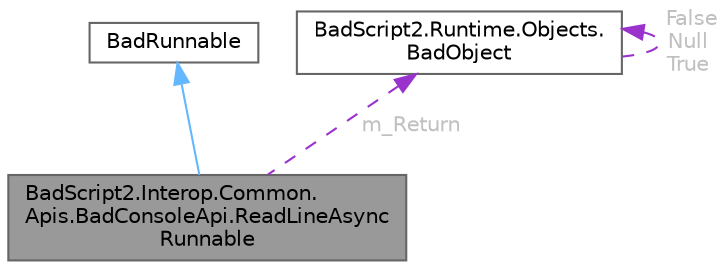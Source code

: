 digraph "BadScript2.Interop.Common.Apis.BadConsoleApi.ReadLineAsyncRunnable"
{
 // LATEX_PDF_SIZE
  bgcolor="transparent";
  edge [fontname=Helvetica,fontsize=10,labelfontname=Helvetica,labelfontsize=10];
  node [fontname=Helvetica,fontsize=10,shape=box,height=0.2,width=0.4];
  Node1 [id="Node000001",label="BadScript2.Interop.Common.\lApis.BadConsoleApi.ReadLineAsync\lRunnable",height=0.2,width=0.4,color="gray40", fillcolor="grey60", style="filled", fontcolor="black",tooltip="Awaitable Enumeration that wraps the ReadLineAsync Task."];
  Node2 -> Node1 [id="edge1_Node000001_Node000002",dir="back",color="steelblue1",style="solid",tooltip=" "];
  Node2 [id="Node000002",label="BadRunnable",height=0.2,width=0.4,color="gray40", fillcolor="white", style="filled",URL="$class_bad_script2_1_1_interop_1_1_common_1_1_task_1_1_bad_runnable.html",tooltip="Implements a Runnable Object."];
  Node3 -> Node1 [id="edge2_Node000001_Node000003",dir="back",color="darkorchid3",style="dashed",tooltip=" ",label=" m_Return",fontcolor="grey" ];
  Node3 [id="Node000003",label="BadScript2.Runtime.Objects.\lBadObject",height=0.2,width=0.4,color="gray40", fillcolor="white", style="filled",URL="$class_bad_script2_1_1_runtime_1_1_objects_1_1_bad_object.html",tooltip=" "];
  Node3 -> Node3 [id="edge3_Node000003_Node000003",dir="back",color="darkorchid3",style="dashed",tooltip=" ",label=" False\nNull\nTrue",fontcolor="grey" ];
}
